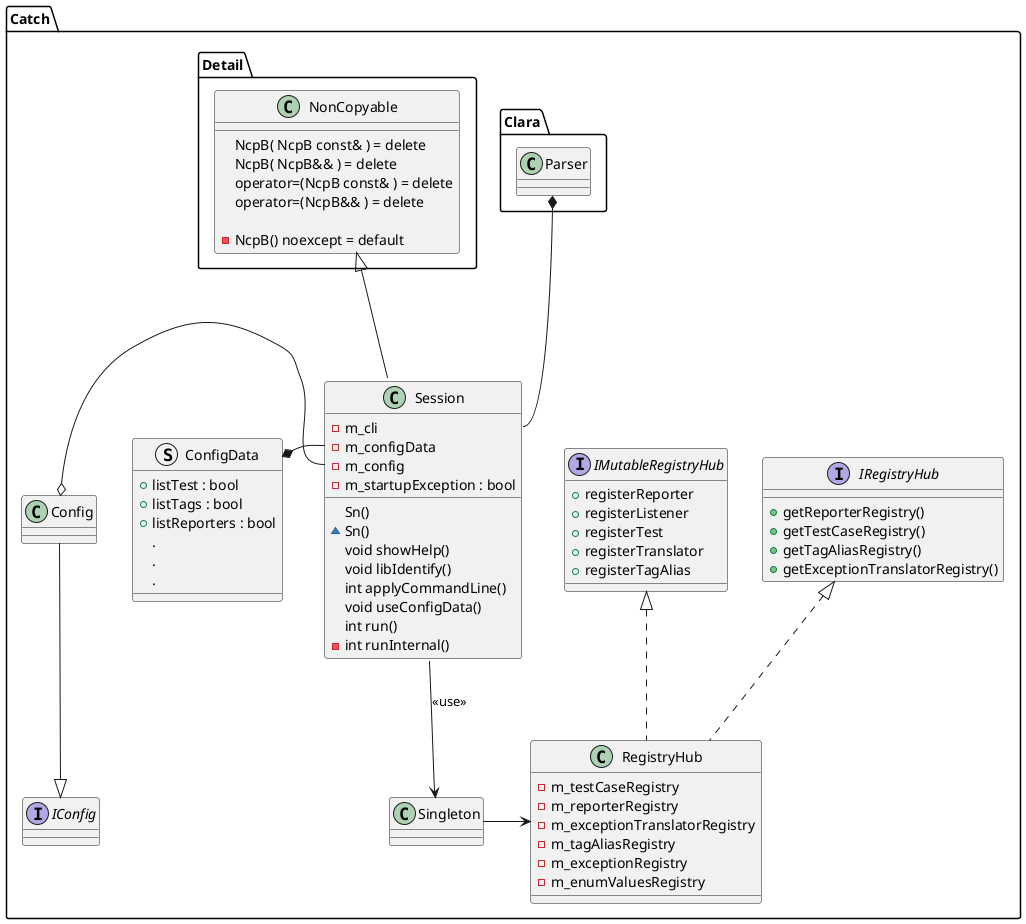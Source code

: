 @startuml "Class Diagram"
package Catch{

'###################### START INTERFACES #########################################
package Catch.Detail {
    ' NonCopyable=NcpB
    class NonCopyable  {
        NcpB( NcpB const& ) = delete
        NcpB( NcpB&& ) = delete
        operator=(NcpB const& ) = delete
        operator=(NcpB&& ) = delete

        -NcpB() noexcept = default
    }
}

interface IRegistryHub{
    + getReporterRegistry()
    + getTestCaseRegistry()
    + getTagAliasRegistry()
    + getExceptionTranslatorRegistry()
}

interface IMutableRegistryHub{
    + registerReporter
    + registerListener
    + registerTest
    + registerTranslator
    + registerTagAlias
}
interface IConfig{

}

'###################### END INTERFACE #########################################


'###################### START CLASS #########################################
package Catch.Clara{

    class Parser{

    }
}


' Session=Sn
class Session {
    Sn()
    ~Sn()
    - m_cli
    - m_configData 
    - m_config 
    - m_startupException : bool
    void showHelp()
    void libIdentify()
    int applyCommandLine()
    void useConfigData()
    int run()
    - int runInternal()
}

class RegistryHub {
    - m_testCaseRegistry
    - m_reporterRegistry
    - m_exceptionTranslatorRegistry
    - m_tagAliasRegistry
    - m_exceptionRegistry
    - m_enumValuesRegistry
} 

' Config
class Config {

}

class Singleton
'###################### END CLASS #########################################






'###################### START STRUCT #########################################
' ConfigData=CnfD
struct ConfigData {
    + listTest : bool
    + listTags : bool
    + listReporters : bool
    .
    .
    .
}
'###################### END STRUCT #########################################


}

' Session is non copyable
Catch.Session -u--|> Catch.Detail.NonCopyable 
Catch.Session::m_configData -l-*  Catch.ConfigData
Catch.Session::m_cli -u--*  Catch.Clara.Parser
Catch.Session::m_config -l-o  Catch.Config
Catch.Config --|> Catch.IConfig

' Registry Hub

class Catch.RegistryHub implements Catch.IRegistryHub
class Catch.RegistryHub implements Catch.IMutableRegistryHub

Catch.Singleton -> Catch.RegistryHub 
Catch.Session --> Catch.Singleton: <<use>>
@enduml